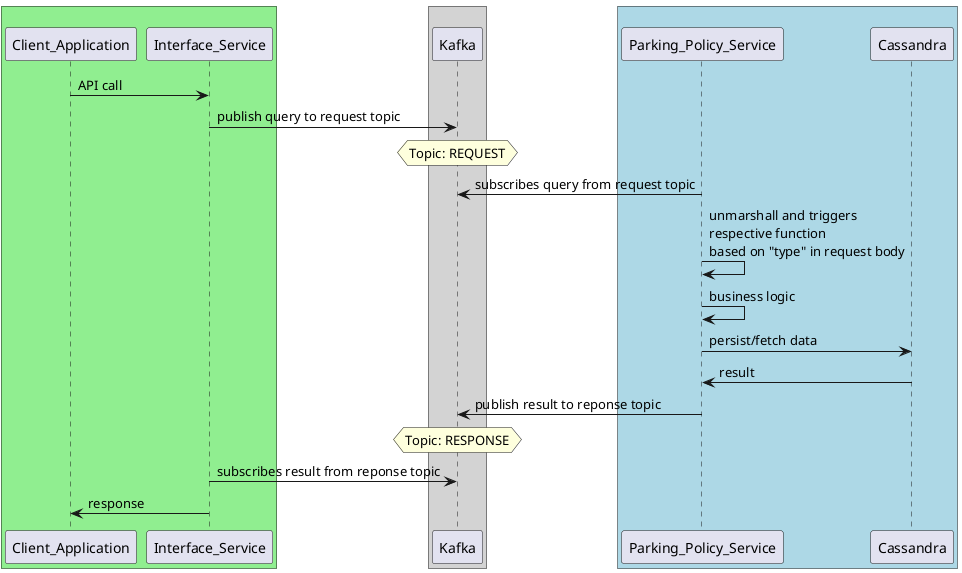 @startuml
    participant Client_Application
    participant Interface_Service
    participant Kafka
    participant Parking_Policy_Service
    participant Cassandra
    box  #LightGreen
       participant Client_Application
       participant Interface_Service
    end box
    box #LightGrey
        participant Kafka
    end box
    box  #LightBlue
       participant Parking_Policy_Service
       participant Cassandra
    end box

    Client_Application -> Interface_Service: API call
    Interface_Service -> Kafka: publish query to request topic
    hnote over Kafka : Topic: REQUEST
    Kafka <- Parking_Policy_Service: subscribes query from request topic
    Parking_Policy_Service -> Parking_Policy_Service: unmarshall and triggers \nrespective function \nbased on "type" in request body
    Parking_Policy_Service -> Parking_Policy_Service: business logic
    Parking_Policy_Service -> Cassandra: persist/fetch data
    Cassandra -> Parking_Policy_Service: result
    Parking_Policy_Service -> Kafka: publish result to reponse topic
    hnote over Kafka : Topic: RESPONSE
    Kafka <- Interface_Service: subscribes result from reponse topic
    Interface_Service -> Client_Application: response

@enduml